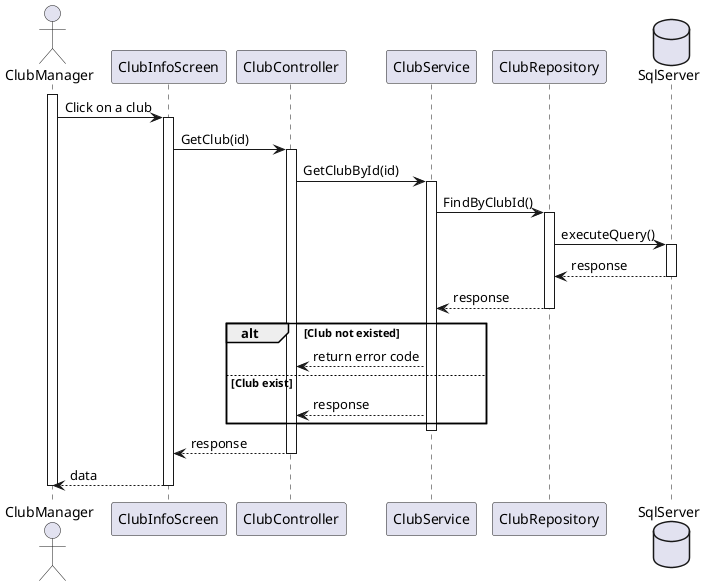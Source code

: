 @startuml View Club Information (Club)
actor ClubManager
participant ClubInfoScreen
participant ClubController
participant ClubService
participant ClubRepository
database SqlServer

activate ClubManager
    ClubManager -> ClubInfoScreen: Click on a club
    activate ClubInfoScreen
        ClubInfoScreen -> ClubController: GetClub(id)
        activate ClubController
            ClubController -> ClubService: GetClubById(id)
            activate ClubService
                ClubService -> ClubRepository: FindByClubId()
                activate ClubRepository
                    ClubRepository -> SqlServer: executeQuery()
                    activate SqlServer
                        SqlServer --> ClubRepository: response
                    deactivate SqlServer
                    ClubRepository --> ClubService: response
                deactivate ClubRepository
                alt Club not existed
                    ClubService --> ClubController: return error code
                else Club exist 
                    ClubService --> ClubController: response
                end
            deactivate ClubService
            ClubController ---> ClubInfoScreen: response
        deactivate ClubController
        ClubInfoScreen --> ClubManager: data
    deactivate ClubInfoScreen
deactivate ClubManager
@enduml
